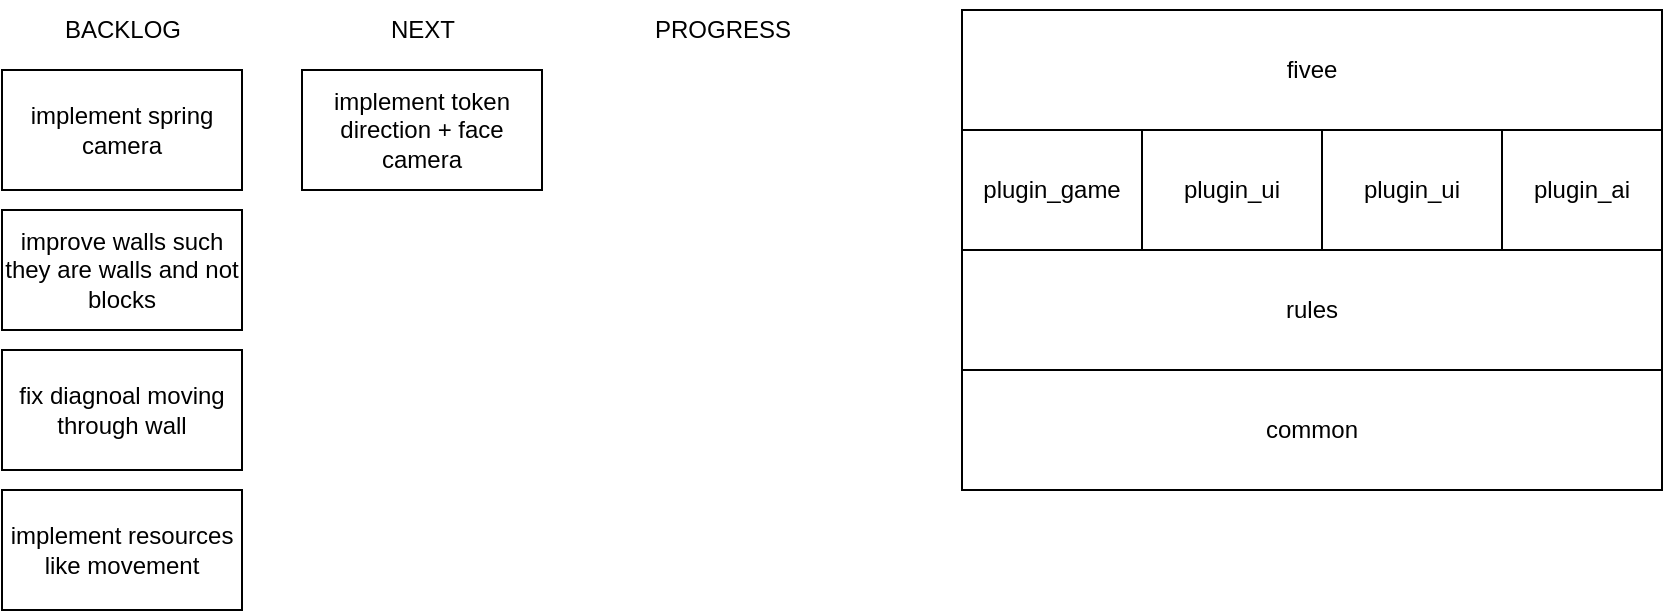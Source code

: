 <mxfile>
    <diagram id="fbY-3la6N2TdW8390JJk" name="Page-1">
        <mxGraphModel dx="2620" dy="899" grid="1" gridSize="10" guides="1" tooltips="1" connect="1" arrows="1" fold="1" page="1" pageScale="1" pageWidth="850" pageHeight="1100" math="0" shadow="0">
            <root>
                <mxCell id="0"/>
                <mxCell id="1" parent="0"/>
                <mxCell id="2" value="common" style="rounded=0;whiteSpace=wrap;html=1;" parent="1" vertex="1">
                    <mxGeometry x="60" y="440" width="350" height="60" as="geometry"/>
                </mxCell>
                <mxCell id="18" value="BACKLOG" style="text;html=1;align=center;verticalAlign=middle;resizable=0;points=[];autosize=1;strokeColor=none;fillColor=none;" parent="1" vertex="1">
                    <mxGeometry x="-400" y="255" width="80" height="30" as="geometry"/>
                </mxCell>
                <mxCell id="19" value="NEXT" style="text;html=1;align=center;verticalAlign=middle;resizable=0;points=[];autosize=1;strokeColor=none;fillColor=none;" parent="1" vertex="1">
                    <mxGeometry x="-240" y="255" width="60" height="30" as="geometry"/>
                </mxCell>
                <mxCell id="20" value="PROGRESS" style="text;html=1;align=center;verticalAlign=middle;resizable=0;points=[];autosize=1;strokeColor=none;fillColor=none;" parent="1" vertex="1">
                    <mxGeometry x="-105" y="255" width="90" height="30" as="geometry"/>
                </mxCell>
                <mxCell id="33" value="implement spring camera" style="rounded=0;whiteSpace=wrap;html=1;" parent="1" vertex="1">
                    <mxGeometry x="-420" y="290" width="120" height="60" as="geometry"/>
                </mxCell>
                <mxCell id="36" value="implement resources like movement" style="rounded=0;whiteSpace=wrap;html=1;" parent="1" vertex="1">
                    <mxGeometry x="-420" y="500" width="120" height="60" as="geometry"/>
                </mxCell>
                <mxCell id="38" value="improve walls such they are walls and not blocks" style="rounded=0;whiteSpace=wrap;html=1;" parent="1" vertex="1">
                    <mxGeometry x="-420" y="360" width="120" height="60" as="geometry"/>
                </mxCell>
                <mxCell id="39" value="fix diagnoal moving through wall" style="rounded=0;whiteSpace=wrap;html=1;" parent="1" vertex="1">
                    <mxGeometry x="-420" y="430" width="120" height="60" as="geometry"/>
                </mxCell>
                <mxCell id="47" value="rules" style="rounded=0;whiteSpace=wrap;html=1;" parent="1" vertex="1">
                    <mxGeometry x="60" y="380" width="350" height="60" as="geometry"/>
                </mxCell>
                <mxCell id="48" value="plugin_game" style="rounded=0;whiteSpace=wrap;html=1;" parent="1" vertex="1">
                    <mxGeometry x="60" y="320" width="90" height="60" as="geometry"/>
                </mxCell>
                <mxCell id="49" value="plugin_ui" style="rounded=0;whiteSpace=wrap;html=1;" parent="1" vertex="1">
                    <mxGeometry x="150" y="320" width="90" height="60" as="geometry"/>
                </mxCell>
                <mxCell id="50" value="plugin_ui" style="rounded=0;whiteSpace=wrap;html=1;" parent="1" vertex="1">
                    <mxGeometry x="240" y="320" width="90" height="60" as="geometry"/>
                </mxCell>
                <mxCell id="51" value="plugin_ai" style="rounded=0;whiteSpace=wrap;html=1;" parent="1" vertex="1">
                    <mxGeometry x="330" y="320" width="80" height="60" as="geometry"/>
                </mxCell>
                <mxCell id="52" value="fivee" style="rounded=0;whiteSpace=wrap;html=1;" parent="1" vertex="1">
                    <mxGeometry x="60" y="260" width="350" height="60" as="geometry"/>
                </mxCell>
                <mxCell id="55" value="implement token direction + face camera" style="rounded=0;whiteSpace=wrap;html=1;" vertex="1" parent="1">
                    <mxGeometry x="-270" y="290" width="120" height="60" as="geometry"/>
                </mxCell>
            </root>
        </mxGraphModel>
    </diagram>
</mxfile>